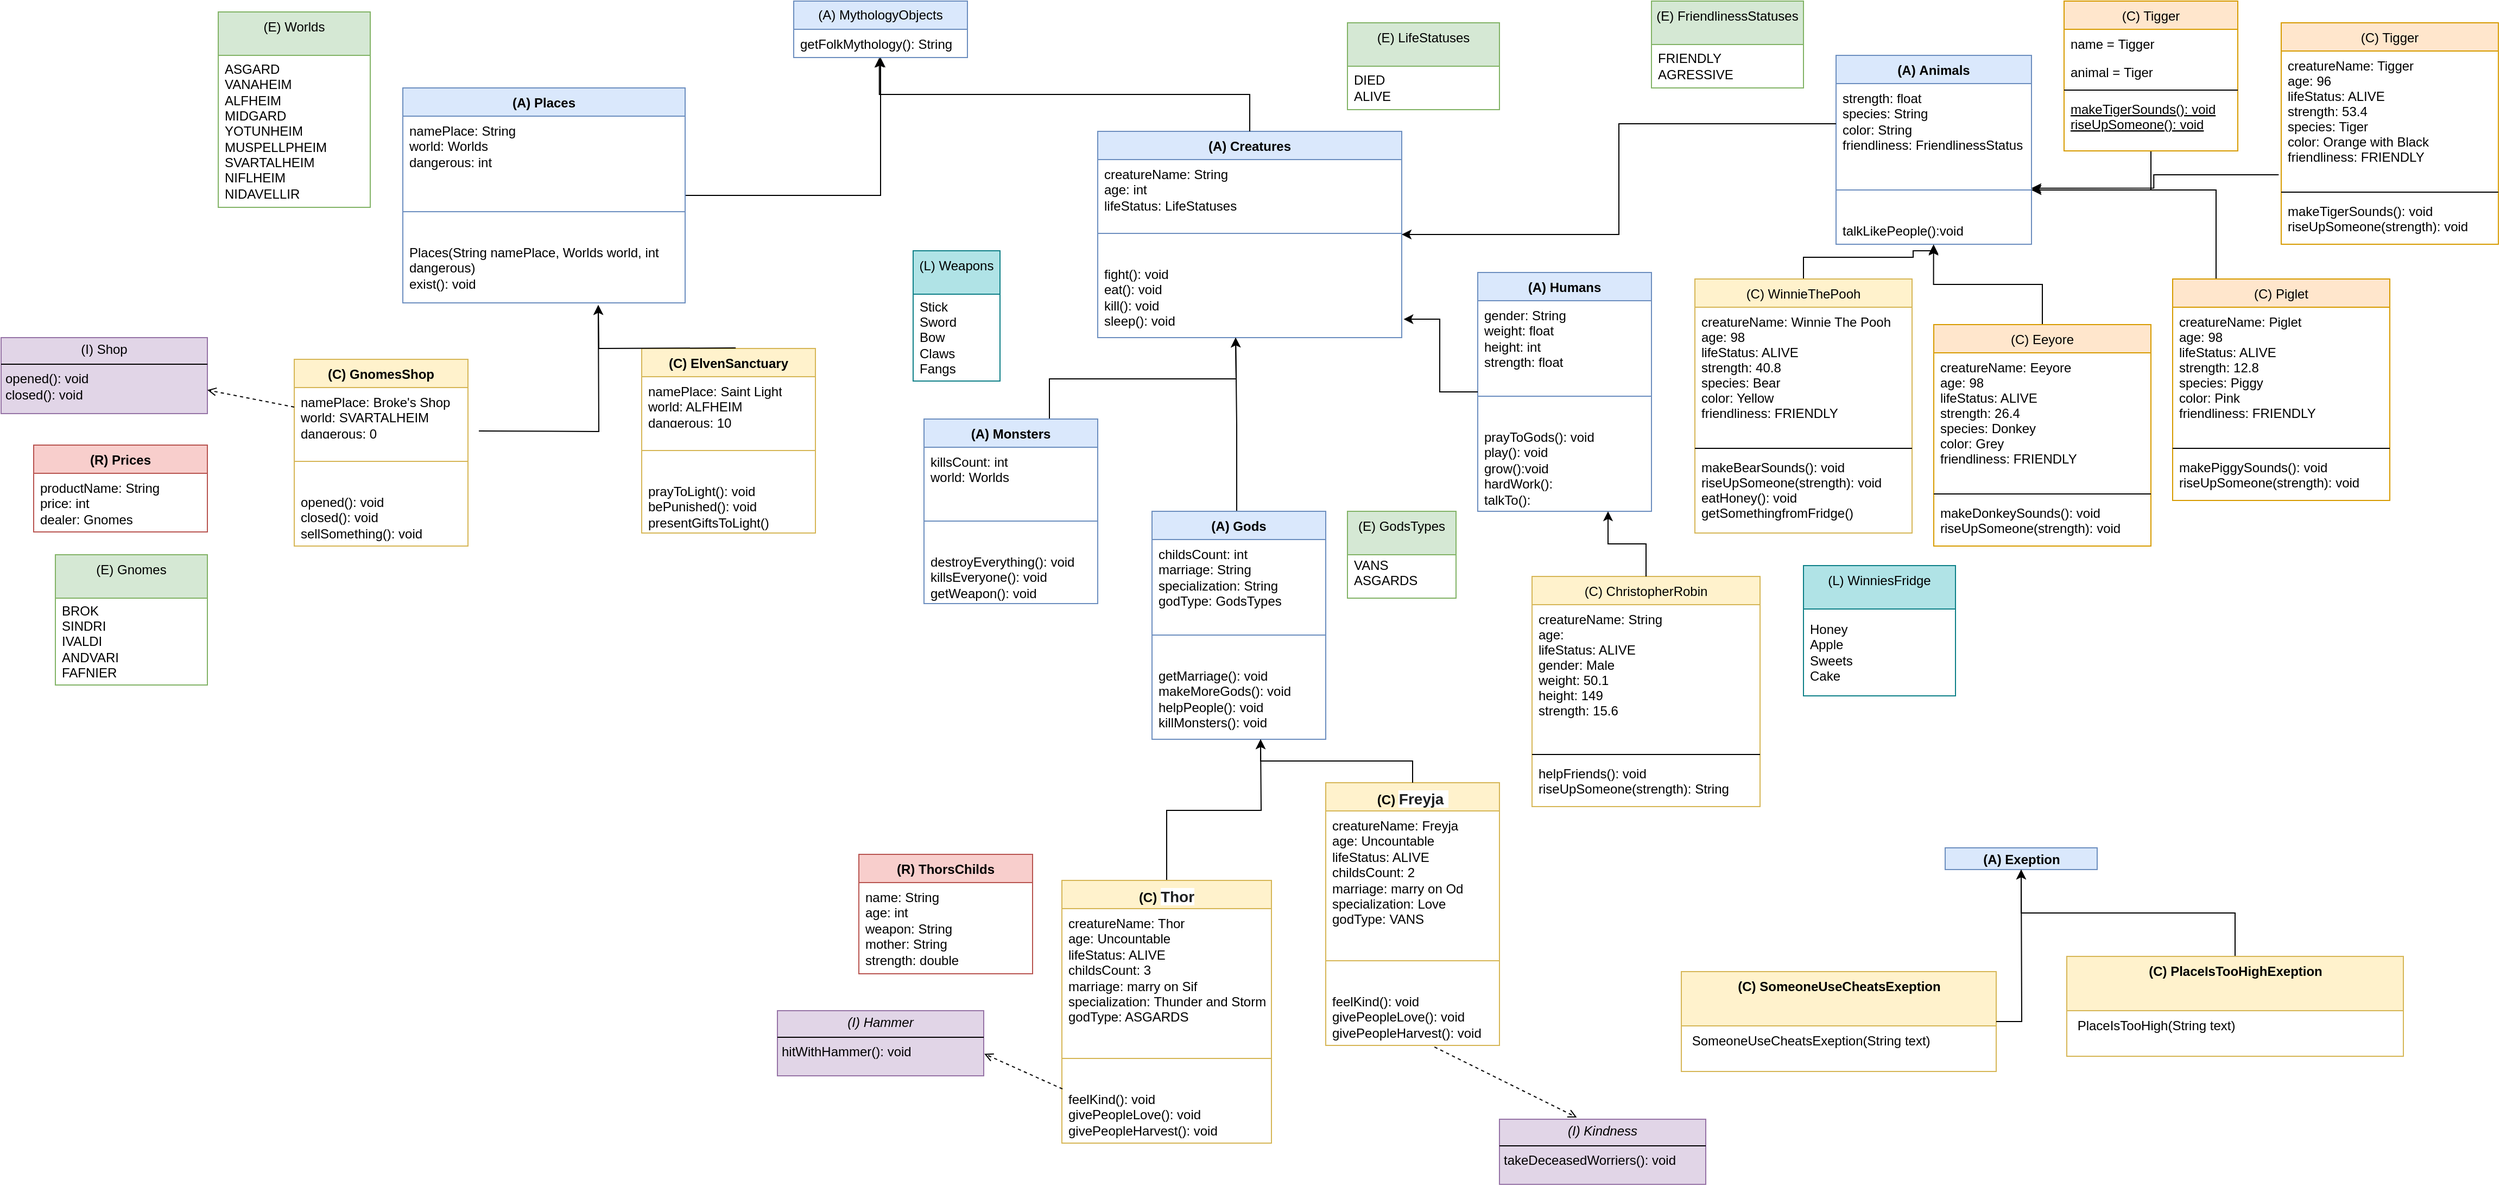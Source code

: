 <mxfile version="24.8.6">
  <diagram id="C5RBs43oDa-KdzZeNtuy" name="Page-1">
    <mxGraphModel dx="2144" dy="1066" grid="0" gridSize="10" guides="1" tooltips="1" connect="1" arrows="1" fold="1" page="0" pageScale="1" pageWidth="827" pageHeight="1169" background="#ffffff" math="0" shadow="0">
      <root>
        <mxCell id="WIyWlLk6GJQsqaUBKTNV-0" />
        <mxCell id="WIyWlLk6GJQsqaUBKTNV-1" parent="WIyWlLk6GJQsqaUBKTNV-0" />
        <mxCell id="PxisYRnI5uWTKZ2TiYRw-9" value="(А) MythologyObjects" style="swimlane;fontStyle=0;childLayout=stackLayout;horizontal=1;startSize=26;fillColor=#dae8fc;horizontalStack=0;resizeParent=1;resizeParentMax=0;resizeLast=0;collapsible=1;marginBottom=0;whiteSpace=wrap;html=1;strokeColor=#6c8ebf;" parent="WIyWlLk6GJQsqaUBKTNV-1" vertex="1">
          <mxGeometry x="420" y="30" width="160" height="52" as="geometry" />
        </mxCell>
        <mxCell id="PxisYRnI5uWTKZ2TiYRw-10" value="getFolkMythology(): String" style="text;strokeColor=none;fillColor=none;align=left;verticalAlign=top;spacingLeft=4;spacingRight=4;overflow=hidden;rotatable=0;points=[[0,0.5],[1,0.5]];portConstraint=eastwest;whiteSpace=wrap;html=1;" parent="PxisYRnI5uWTKZ2TiYRw-9" vertex="1">
          <mxGeometry y="26" width="160" height="26" as="geometry" />
        </mxCell>
        <mxCell id="-cWVHxlM2KuF4A_uFvp1-67" style="edgeStyle=orthogonalEdgeStyle;rounded=0;orthogonalLoop=1;jettySize=auto;html=1;entryX=0.5;entryY=1;entryDx=0;entryDy=0;" edge="1" parent="WIyWlLk6GJQsqaUBKTNV-1" source="PxisYRnI5uWTKZ2TiYRw-13" target="PxisYRnI5uWTKZ2TiYRw-9">
          <mxGeometry relative="1" as="geometry" />
        </mxCell>
        <mxCell id="PxisYRnI5uWTKZ2TiYRw-13" value="(А) Places" style="swimlane;fontStyle=1;align=center;verticalAlign=top;childLayout=stackLayout;horizontal=1;startSize=26;horizontalStack=0;resizeParent=1;resizeParentMax=0;resizeLast=0;collapsible=1;marginBottom=0;whiteSpace=wrap;html=1;fillColor=#dae8fc;strokeColor=#6c8ebf;" parent="WIyWlLk6GJQsqaUBKTNV-1" vertex="1">
          <mxGeometry x="60" y="110" width="260" height="198" as="geometry" />
        </mxCell>
        <mxCell id="PxisYRnI5uWTKZ2TiYRw-14" value="namePlace: String&lt;div&gt;world: Worlds&lt;/div&gt;&lt;div&gt;dangerous: int&lt;/div&gt;&lt;div&gt;&lt;br&gt;&lt;/div&gt;" style="text;strokeColor=none;fillColor=none;align=left;verticalAlign=top;spacingLeft=4;spacingRight=4;overflow=hidden;rotatable=0;points=[[0,0.5],[1,0.5]];portConstraint=eastwest;whiteSpace=wrap;html=1;" parent="PxisYRnI5uWTKZ2TiYRw-13" vertex="1">
          <mxGeometry y="26" width="260" height="64" as="geometry" />
        </mxCell>
        <mxCell id="PxisYRnI5uWTKZ2TiYRw-15" value="" style="line;strokeWidth=1;fillColor=none;align=left;verticalAlign=middle;spacingTop=-1;spacingLeft=3;spacingRight=3;rotatable=0;labelPosition=right;points=[];portConstraint=eastwest;strokeColor=inherit;" parent="PxisYRnI5uWTKZ2TiYRw-13" vertex="1">
          <mxGeometry y="90" width="260" height="48" as="geometry" />
        </mxCell>
        <mxCell id="PxisYRnI5uWTKZ2TiYRw-16" value="&lt;div&gt;Places(String namePlace, Worlds world, int dangerous)&lt;/div&gt;exist(): void" style="text;strokeColor=none;fillColor=none;align=left;verticalAlign=top;spacingLeft=4;spacingRight=4;overflow=hidden;rotatable=0;points=[[0,0.5],[1,0.5]];portConstraint=eastwest;whiteSpace=wrap;html=1;" parent="PxisYRnI5uWTKZ2TiYRw-13" vertex="1">
          <mxGeometry y="138" width="260" height="60" as="geometry" />
        </mxCell>
        <mxCell id="PxisYRnI5uWTKZ2TiYRw-17" value="(А) Creatures" style="swimlane;fontStyle=1;align=center;verticalAlign=top;childLayout=stackLayout;horizontal=1;startSize=26;horizontalStack=0;resizeParent=1;resizeParentMax=0;resizeLast=0;collapsible=1;marginBottom=0;whiteSpace=wrap;html=1;fillColor=#dae8fc;strokeColor=#6c8ebf;" parent="WIyWlLk6GJQsqaUBKTNV-1" vertex="1">
          <mxGeometry x="700" y="150" width="280" height="190" as="geometry" />
        </mxCell>
        <mxCell id="PxisYRnI5uWTKZ2TiYRw-18" value="creatureName: String&lt;div&gt;age: int&lt;/div&gt;&lt;div&gt;lifeStatus: LifeStatuses&lt;br&gt;&lt;div&gt;&lt;br&gt;&lt;/div&gt;&lt;/div&gt;" style="text;strokeColor=none;fillColor=none;align=left;verticalAlign=top;spacingLeft=4;spacingRight=4;overflow=hidden;rotatable=0;points=[[0,0.5],[1,0.5]];portConstraint=eastwest;whiteSpace=wrap;html=1;" parent="PxisYRnI5uWTKZ2TiYRw-17" vertex="1">
          <mxGeometry y="26" width="280" height="44" as="geometry" />
        </mxCell>
        <mxCell id="PxisYRnI5uWTKZ2TiYRw-19" value="" style="line;strokeWidth=1;fillColor=none;align=left;verticalAlign=middle;spacingTop=-1;spacingLeft=3;spacingRight=3;rotatable=0;labelPosition=right;points=[];portConstraint=eastwest;strokeColor=inherit;" parent="PxisYRnI5uWTKZ2TiYRw-17" vertex="1">
          <mxGeometry y="70" width="280" height="48" as="geometry" />
        </mxCell>
        <mxCell id="PxisYRnI5uWTKZ2TiYRw-20" value="&lt;div&gt;&lt;span style=&quot;background-color: initial;&quot;&gt;fight(): void&lt;/span&gt;&lt;br&gt;&lt;/div&gt;eat(): void&lt;div&gt;kill(): void&lt;/div&gt;&lt;div&gt;sleep(): void&lt;/div&gt;" style="text;strokeColor=none;fillColor=none;align=left;verticalAlign=top;spacingLeft=4;spacingRight=4;overflow=hidden;rotatable=0;points=[[0,0.5],[1,0.5]];portConstraint=eastwest;whiteSpace=wrap;html=1;" parent="PxisYRnI5uWTKZ2TiYRw-17" vertex="1">
          <mxGeometry y="118" width="280" height="72" as="geometry" />
        </mxCell>
        <mxCell id="PxisYRnI5uWTKZ2TiYRw-21" value="(А) Humans" style="swimlane;fontStyle=1;align=center;verticalAlign=top;childLayout=stackLayout;horizontal=1;startSize=26;horizontalStack=0;resizeParent=1;resizeParentMax=0;resizeLast=0;collapsible=1;marginBottom=0;whiteSpace=wrap;html=1;fillColor=#dae8fc;strokeColor=#6c8ebf;" parent="WIyWlLk6GJQsqaUBKTNV-1" vertex="1">
          <mxGeometry x="1050" y="280" width="160" height="220" as="geometry" />
        </mxCell>
        <mxCell id="PxisYRnI5uWTKZ2TiYRw-22" value="gender: String&lt;div&gt;weight: float&lt;/div&gt;&lt;div&gt;height: int&lt;/div&gt;&lt;div&gt;strength: float&lt;/div&gt;" style="text;strokeColor=none;fillColor=none;align=left;verticalAlign=top;spacingLeft=4;spacingRight=4;overflow=hidden;rotatable=0;points=[[0,0.5],[1,0.5]];portConstraint=eastwest;whiteSpace=wrap;html=1;" parent="PxisYRnI5uWTKZ2TiYRw-21" vertex="1">
          <mxGeometry y="26" width="160" height="64" as="geometry" />
        </mxCell>
        <mxCell id="PxisYRnI5uWTKZ2TiYRw-23" value="" style="line;strokeWidth=1;fillColor=none;align=left;verticalAlign=middle;spacingTop=-1;spacingLeft=3;spacingRight=3;rotatable=0;labelPosition=right;points=[];portConstraint=eastwest;strokeColor=inherit;" parent="PxisYRnI5uWTKZ2TiYRw-21" vertex="1">
          <mxGeometry y="90" width="160" height="48" as="geometry" />
        </mxCell>
        <mxCell id="PxisYRnI5uWTKZ2TiYRw-24" value="prayToGods(): void&lt;div&gt;play(): void&lt;/div&gt;&lt;div&gt;grow():void&lt;/div&gt;&lt;div&gt;hardWork():&lt;/div&gt;&lt;div&gt;talkTo():&lt;/div&gt;&lt;div&gt;&lt;br&gt;&lt;/div&gt;" style="text;strokeColor=none;fillColor=none;align=left;verticalAlign=top;spacingLeft=4;spacingRight=4;overflow=hidden;rotatable=0;points=[[0,0.5],[1,0.5]];portConstraint=eastwest;whiteSpace=wrap;html=1;" parent="PxisYRnI5uWTKZ2TiYRw-21" vertex="1">
          <mxGeometry y="138" width="160" height="82" as="geometry" />
        </mxCell>
        <mxCell id="-cWVHxlM2KuF4A_uFvp1-79" style="edgeStyle=orthogonalEdgeStyle;rounded=0;orthogonalLoop=1;jettySize=auto;html=1;entryX=0.536;entryY=1;entryDx=0;entryDy=0;entryPerimeter=0;" edge="1" parent="WIyWlLk6GJQsqaUBKTNV-1">
          <mxGeometry relative="1" as="geometry">
            <mxPoint x="827.08" y="340" as="targetPoint" />
            <mxPoint x="807.0" y="500" as="sourcePoint" />
          </mxGeometry>
        </mxCell>
        <mxCell id="PxisYRnI5uWTKZ2TiYRw-25" value="(А) Gods" style="swimlane;fontStyle=1;align=center;verticalAlign=top;childLayout=stackLayout;horizontal=1;startSize=26;horizontalStack=0;resizeParent=1;resizeParentMax=0;resizeLast=0;collapsible=1;marginBottom=0;whiteSpace=wrap;html=1;fillColor=#dae8fc;strokeColor=#6c8ebf;" parent="WIyWlLk6GJQsqaUBKTNV-1" vertex="1">
          <mxGeometry x="750" y="500" width="160" height="210" as="geometry" />
        </mxCell>
        <mxCell id="PxisYRnI5uWTKZ2TiYRw-26" value="&lt;div&gt;childsCount: int&lt;/div&gt;&lt;div&gt;marriage: String&lt;/div&gt;&lt;div&gt;specialization: String&lt;br&gt;&lt;/div&gt;&lt;div&gt;godType: GodsTypes&lt;/div&gt;" style="text;strokeColor=none;fillColor=none;align=left;verticalAlign=top;spacingLeft=4;spacingRight=4;overflow=hidden;rotatable=0;points=[[0,0.5],[1,0.5]];portConstraint=eastwest;whiteSpace=wrap;html=1;" parent="PxisYRnI5uWTKZ2TiYRw-25" vertex="1">
          <mxGeometry y="26" width="160" height="64" as="geometry" />
        </mxCell>
        <mxCell id="PxisYRnI5uWTKZ2TiYRw-27" value="" style="line;strokeWidth=1;fillColor=none;align=left;verticalAlign=middle;spacingTop=-1;spacingLeft=3;spacingRight=3;rotatable=0;labelPosition=right;points=[];portConstraint=eastwest;strokeColor=inherit;" parent="PxisYRnI5uWTKZ2TiYRw-25" vertex="1">
          <mxGeometry y="90" width="160" height="48" as="geometry" />
        </mxCell>
        <mxCell id="PxisYRnI5uWTKZ2TiYRw-28" value="getMarriage(): void&lt;div&gt;makeMoreGods(): void&lt;/div&gt;&lt;div&gt;helpPeople(): void&lt;/div&gt;&lt;div&gt;killMonsters(): void&lt;/div&gt;" style="text;strokeColor=none;fillColor=none;align=left;verticalAlign=top;spacingLeft=4;spacingRight=4;overflow=hidden;rotatable=0;points=[[0,0.5],[1,0.5]];portConstraint=eastwest;whiteSpace=wrap;html=1;" parent="PxisYRnI5uWTKZ2TiYRw-25" vertex="1">
          <mxGeometry y="138" width="160" height="72" as="geometry" />
        </mxCell>
        <mxCell id="PxisYRnI5uWTKZ2TiYRw-29" value="(А) Monsters" style="swimlane;fontStyle=1;align=center;verticalAlign=top;childLayout=stackLayout;horizontal=1;startSize=26;horizontalStack=0;resizeParent=1;resizeParentMax=0;resizeLast=0;collapsible=1;marginBottom=0;whiteSpace=wrap;html=1;fillColor=#dae8fc;strokeColor=#6c8ebf;" parent="WIyWlLk6GJQsqaUBKTNV-1" vertex="1">
          <mxGeometry x="540" y="415" width="160" height="170" as="geometry" />
        </mxCell>
        <mxCell id="PxisYRnI5uWTKZ2TiYRw-30" value="&lt;div&gt;killsCount: int&lt;/div&gt;&lt;div&gt;world: Worlds&lt;/div&gt;" style="text;strokeColor=none;fillColor=none;align=left;verticalAlign=top;spacingLeft=4;spacingRight=4;overflow=hidden;rotatable=0;points=[[0,0.5],[1,0.5]];portConstraint=eastwest;whiteSpace=wrap;html=1;" parent="PxisYRnI5uWTKZ2TiYRw-29" vertex="1">
          <mxGeometry y="26" width="160" height="44" as="geometry" />
        </mxCell>
        <mxCell id="PxisYRnI5uWTKZ2TiYRw-31" value="" style="line;strokeWidth=1;fillColor=none;align=left;verticalAlign=middle;spacingTop=-1;spacingLeft=3;spacingRight=3;rotatable=0;labelPosition=right;points=[];portConstraint=eastwest;strokeColor=inherit;" parent="PxisYRnI5uWTKZ2TiYRw-29" vertex="1">
          <mxGeometry y="70" width="160" height="48" as="geometry" />
        </mxCell>
        <mxCell id="PxisYRnI5uWTKZ2TiYRw-32" value="destroyEverything(): void&lt;div&gt;killsEveryone(): void&lt;/div&gt;&lt;div&gt;getWeapon(): void&lt;/div&gt;" style="text;strokeColor=none;fillColor=none;align=left;verticalAlign=top;spacingLeft=4;spacingRight=4;overflow=hidden;rotatable=0;points=[[0,0.5],[1,0.5]];portConstraint=eastwest;whiteSpace=wrap;html=1;" parent="PxisYRnI5uWTKZ2TiYRw-29" vertex="1">
          <mxGeometry y="118" width="160" height="52" as="geometry" />
        </mxCell>
        <mxCell id="-cWVHxlM2KuF4A_uFvp1-124" style="edgeStyle=orthogonalEdgeStyle;rounded=0;orthogonalLoop=1;jettySize=auto;html=1;entryX=0.499;entryY=1.05;entryDx=0;entryDy=0;entryPerimeter=0;" edge="1" parent="WIyWlLk6GJQsqaUBKTNV-1" source="PxisYRnI5uWTKZ2TiYRw-45" target="-cWVHxlM2KuF4A_uFvp1-31">
          <mxGeometry relative="1" as="geometry">
            <mxPoint x="1450" y="260" as="targetPoint" />
            <Array as="points">
              <mxPoint x="1350" y="266" />
              <mxPoint x="1451" y="266" />
              <mxPoint x="1451" y="260" />
              <mxPoint x="1470" y="260" />
            </Array>
          </mxGeometry>
        </mxCell>
        <mxCell id="PxisYRnI5uWTKZ2TiYRw-45" value="(C) WinnieThePooh" style="swimlane;fontStyle=0;align=center;verticalAlign=top;childLayout=stackLayout;horizontal=1;startSize=26;horizontalStack=0;resizeParent=1;resizeLast=0;collapsible=1;marginBottom=0;rounded=0;shadow=0;strokeWidth=1;fillColor=#fff2cc;strokeColor=#d6b656;" parent="WIyWlLk6GJQsqaUBKTNV-1" vertex="1">
          <mxGeometry x="1250" y="286" width="200" height="234" as="geometry">
            <mxRectangle x="130" y="380" width="160" height="26" as="alternateBounds" />
          </mxGeometry>
        </mxCell>
        <mxCell id="PxisYRnI5uWTKZ2TiYRw-46" value="creatureName: Winnie The Pooh&#xa;age: 98&#xa;lifeStatus: ALIVE&#xa;strength: 40.8&#xa;species: Bear&#xa;color: Yellow&#xa;friendliness: FRIENDLY" style="text;align=left;verticalAlign=top;spacingLeft=4;spacingRight=4;overflow=hidden;rotatable=0;points=[[0,0.5],[1,0.5]];portConstraint=eastwest;" parent="PxisYRnI5uWTKZ2TiYRw-45" vertex="1">
          <mxGeometry y="26" width="200" height="126" as="geometry" />
        </mxCell>
        <mxCell id="PxisYRnI5uWTKZ2TiYRw-48" value="" style="line;html=1;strokeWidth=1;align=left;verticalAlign=middle;spacingTop=-1;spacingLeft=3;spacingRight=3;rotatable=0;labelPosition=right;points=[];portConstraint=eastwest;" parent="PxisYRnI5uWTKZ2TiYRw-45" vertex="1">
          <mxGeometry y="152" width="200" height="8" as="geometry" />
        </mxCell>
        <mxCell id="PxisYRnI5uWTKZ2TiYRw-49" value="makeBearSounds(): void&#xa;riseUpSomeone(strength): void&#xa;eatHoney(): void&#xa;getSomethingfromFridge()" style="text;align=left;verticalAlign=top;spacingLeft=4;spacingRight=4;overflow=hidden;rotatable=0;points=[[0,0.5],[1,0.5]];portConstraint=eastwest;fontStyle=0" parent="PxisYRnI5uWTKZ2TiYRw-45" vertex="1">
          <mxGeometry y="160" width="200" height="74" as="geometry" />
        </mxCell>
        <mxCell id="-cWVHxlM2KuF4A_uFvp1-125" style="edgeStyle=orthogonalEdgeStyle;rounded=0;orthogonalLoop=1;jettySize=auto;html=1;" edge="1" parent="WIyWlLk6GJQsqaUBKTNV-1" source="PxisYRnI5uWTKZ2TiYRw-56" target="-cWVHxlM2KuF4A_uFvp1-30">
          <mxGeometry relative="1" as="geometry" />
        </mxCell>
        <mxCell id="PxisYRnI5uWTKZ2TiYRw-56" value="(C) Tigger" style="swimlane;fontStyle=0;align=center;verticalAlign=top;childLayout=stackLayout;horizontal=1;startSize=26;horizontalStack=0;resizeParent=1;resizeLast=0;collapsible=1;marginBottom=0;rounded=0;shadow=0;strokeWidth=1;fillColor=#ffe6cc;strokeColor=#d79b00;" parent="WIyWlLk6GJQsqaUBKTNV-1" vertex="1">
          <mxGeometry x="1590" y="30" width="160" height="138" as="geometry">
            <mxRectangle x="130" y="380" width="160" height="26" as="alternateBounds" />
          </mxGeometry>
        </mxCell>
        <mxCell id="PxisYRnI5uWTKZ2TiYRw-57" value="name = Tigger" style="text;align=left;verticalAlign=top;spacingLeft=4;spacingRight=4;overflow=hidden;rotatable=0;points=[[0,0.5],[1,0.5]];portConstraint=eastwest;" parent="PxisYRnI5uWTKZ2TiYRw-56" vertex="1">
          <mxGeometry y="26" width="160" height="26" as="geometry" />
        </mxCell>
        <mxCell id="PxisYRnI5uWTKZ2TiYRw-58" value="animal = Tiger" style="text;align=left;verticalAlign=top;spacingLeft=4;spacingRight=4;overflow=hidden;rotatable=0;points=[[0,0.5],[1,0.5]];portConstraint=eastwest;rounded=0;shadow=0;html=0;" parent="PxisYRnI5uWTKZ2TiYRw-56" vertex="1">
          <mxGeometry y="52" width="160" height="26" as="geometry" />
        </mxCell>
        <mxCell id="PxisYRnI5uWTKZ2TiYRw-59" value="" style="line;html=1;strokeWidth=1;align=left;verticalAlign=middle;spacingTop=-1;spacingLeft=3;spacingRight=3;rotatable=0;labelPosition=right;points=[];portConstraint=eastwest;" parent="PxisYRnI5uWTKZ2TiYRw-56" vertex="1">
          <mxGeometry y="78" width="160" height="8" as="geometry" />
        </mxCell>
        <mxCell id="PxisYRnI5uWTKZ2TiYRw-60" value="makeTigerSounds(): void&#xa;riseUpSomeone(): void&#xa;" style="text;align=left;verticalAlign=top;spacingLeft=4;spacingRight=4;overflow=hidden;rotatable=0;points=[[0,0.5],[1,0.5]];portConstraint=eastwest;fontStyle=4" parent="PxisYRnI5uWTKZ2TiYRw-56" vertex="1">
          <mxGeometry y="86" width="160" height="44" as="geometry" />
        </mxCell>
        <mxCell id="PxisYRnI5uWTKZ2TiYRw-70" value="(E) Worlds" style="swimlane;fontStyle=0;align=center;verticalAlign=top;childLayout=stackLayout;horizontal=1;startSize=40;horizontalStack=0;resizeParent=1;resizeParentMax=0;resizeLast=0;collapsible=0;marginBottom=0;html=1;whiteSpace=wrap;fillColor=#d5e8d4;strokeColor=#82b366;" parent="WIyWlLk6GJQsqaUBKTNV-1" vertex="1">
          <mxGeometry x="-110" y="40" width="140" height="180" as="geometry" />
        </mxCell>
        <mxCell id="PxisYRnI5uWTKZ2TiYRw-71" value="ASGARD&lt;div&gt;VANAHEIM&lt;/div&gt;&lt;div&gt;ALFHEIM&lt;/div&gt;&lt;div&gt;MIDGARD&lt;/div&gt;&lt;div&gt;YOTUNHEIM&lt;/div&gt;&lt;div&gt;MUSPELLPHEIM&lt;/div&gt;&lt;div&gt;SVARTALHEIM&lt;/div&gt;&lt;div&gt;NIFLHEIM&lt;/div&gt;&lt;div&gt;NIDAVELLIR&lt;/div&gt;" style="text;html=1;strokeColor=none;fillColor=none;align=left;verticalAlign=middle;spacingLeft=4;spacingRight=4;overflow=hidden;rotatable=0;points=[[0,0.5],[1,0.5]];portConstraint=eastwest;whiteSpace=wrap;" parent="PxisYRnI5uWTKZ2TiYRw-70" vertex="1">
          <mxGeometry y="40" width="140" height="140" as="geometry" />
        </mxCell>
        <mxCell id="-cWVHxlM2KuF4A_uFvp1-71" style="edgeStyle=orthogonalEdgeStyle;rounded=0;orthogonalLoop=1;jettySize=auto;html=1;" edge="1" parent="WIyWlLk6GJQsqaUBKTNV-1">
          <mxGeometry relative="1" as="geometry">
            <mxPoint x="240" y="310" as="targetPoint" />
            <mxPoint x="130" y="426" as="sourcePoint" />
          </mxGeometry>
        </mxCell>
        <mxCell id="-cWVHxlM2KuF4A_uFvp1-0" value="(С) GnomesShop" style="swimlane;fontStyle=1;align=center;verticalAlign=top;childLayout=stackLayout;horizontal=1;startSize=26;horizontalStack=0;resizeParent=1;resizeParentMax=0;resizeLast=0;collapsible=1;marginBottom=0;whiteSpace=wrap;html=1;fillColor=#fff2cc;strokeColor=#d6b656;" vertex="1" parent="WIyWlLk6GJQsqaUBKTNV-1">
          <mxGeometry x="-40" y="360" width="160" height="172" as="geometry" />
        </mxCell>
        <mxCell id="-cWVHxlM2KuF4A_uFvp1-1" value="namePlace: Broke&#39;s Shop&lt;div&gt;world: SVARTALHEIM&lt;/div&gt;&lt;div&gt;dangerous: 0&lt;/div&gt;" style="text;strokeColor=none;fillColor=none;align=left;verticalAlign=top;spacingLeft=4;spacingRight=4;overflow=hidden;rotatable=0;points=[[0,0.5],[1,0.5]];portConstraint=eastwest;whiteSpace=wrap;html=1;" vertex="1" parent="-cWVHxlM2KuF4A_uFvp1-0">
          <mxGeometry y="26" width="160" height="44" as="geometry" />
        </mxCell>
        <mxCell id="-cWVHxlM2KuF4A_uFvp1-2" value="" style="line;strokeWidth=1;fillColor=none;align=left;verticalAlign=middle;spacingTop=-1;spacingLeft=3;spacingRight=3;rotatable=0;labelPosition=right;points=[];portConstraint=eastwest;strokeColor=inherit;" vertex="1" parent="-cWVHxlM2KuF4A_uFvp1-0">
          <mxGeometry y="70" width="160" height="48" as="geometry" />
        </mxCell>
        <mxCell id="-cWVHxlM2KuF4A_uFvp1-3" value="opened(): void&lt;div&gt;closed(): void&lt;/div&gt;&lt;div&gt;sellSomething(): void&lt;/div&gt;" style="text;strokeColor=none;fillColor=none;align=left;verticalAlign=top;spacingLeft=4;spacingRight=4;overflow=hidden;rotatable=0;points=[[0,0.5],[1,0.5]];portConstraint=eastwest;whiteSpace=wrap;html=1;" vertex="1" parent="-cWVHxlM2KuF4A_uFvp1-0">
          <mxGeometry y="118" width="160" height="54" as="geometry" />
        </mxCell>
        <mxCell id="-cWVHxlM2KuF4A_uFvp1-4" value="(С) ElvenSanctuary" style="swimlane;fontStyle=1;align=center;verticalAlign=top;childLayout=stackLayout;horizontal=1;startSize=26;horizontalStack=0;resizeParent=1;resizeParentMax=0;resizeLast=0;collapsible=1;marginBottom=0;whiteSpace=wrap;html=1;fillColor=#fff2cc;strokeColor=#d6b656;" vertex="1" parent="WIyWlLk6GJQsqaUBKTNV-1">
          <mxGeometry x="280" y="350" width="160" height="170" as="geometry" />
        </mxCell>
        <mxCell id="-cWVHxlM2KuF4A_uFvp1-5" value="namePlace: Saint Light&lt;div&gt;world: ALFHEIM&amp;nbsp;&lt;/div&gt;&lt;div&gt;dangerous: 10&lt;/div&gt;" style="text;strokeColor=none;fillColor=none;align=left;verticalAlign=top;spacingLeft=4;spacingRight=4;overflow=hidden;rotatable=0;points=[[0,0.5],[1,0.5]];portConstraint=eastwest;whiteSpace=wrap;html=1;" vertex="1" parent="-cWVHxlM2KuF4A_uFvp1-4">
          <mxGeometry y="26" width="160" height="44" as="geometry" />
        </mxCell>
        <mxCell id="-cWVHxlM2KuF4A_uFvp1-6" value="" style="line;strokeWidth=1;fillColor=none;align=left;verticalAlign=middle;spacingTop=-1;spacingLeft=3;spacingRight=3;rotatable=0;labelPosition=right;points=[];portConstraint=eastwest;strokeColor=inherit;" vertex="1" parent="-cWVHxlM2KuF4A_uFvp1-4">
          <mxGeometry y="70" width="160" height="48" as="geometry" />
        </mxCell>
        <mxCell id="-cWVHxlM2KuF4A_uFvp1-7" value="prayToLight(): void&lt;div&gt;bePunished(): void&lt;/div&gt;&lt;div&gt;presentGiftsToLight()&lt;/div&gt;" style="text;strokeColor=none;fillColor=none;align=left;verticalAlign=top;spacingLeft=4;spacingRight=4;overflow=hidden;rotatable=0;points=[[0,0.5],[1,0.5]];portConstraint=eastwest;whiteSpace=wrap;html=1;" vertex="1" parent="-cWVHxlM2KuF4A_uFvp1-4">
          <mxGeometry y="118" width="160" height="52" as="geometry" />
        </mxCell>
        <mxCell id="-cWVHxlM2KuF4A_uFvp1-12" value="(C)&amp;nbsp;&lt;span style=&quot;color: rgb(32, 33, 34); font-family: sans-serif; font-size: 14px; text-align: start; background-color: rgb(255, 255, 255);&quot; lang=&quot;non&quot;&gt;Freyja&lt;/span&gt;&lt;span style=&quot;color: rgb(32, 33, 34); font-family: sans-serif; font-size: 14px; text-align: start; background-color: rgb(255, 255, 255);&quot;&gt;&amp;nbsp;&lt;/span&gt;" style="swimlane;fontStyle=1;align=center;verticalAlign=top;childLayout=stackLayout;horizontal=1;startSize=26;horizontalStack=0;resizeParent=1;resizeParentMax=0;resizeLast=0;collapsible=1;marginBottom=0;whiteSpace=wrap;html=1;fillColor=#fff2cc;strokeColor=#d6b656;" vertex="1" parent="WIyWlLk6GJQsqaUBKTNV-1">
          <mxGeometry x="910" y="750" width="160" height="242" as="geometry" />
        </mxCell>
        <mxCell id="-cWVHxlM2KuF4A_uFvp1-13" value="&lt;div&gt;creatureName: Freyja&lt;div&gt;age: Uncountable&lt;/div&gt;&lt;div&gt;lifeStatus: ALIVE&lt;br&gt;&lt;div&gt;&lt;div&gt;childsCount: 2&lt;/div&gt;&lt;div&gt;marriage: marry on Od&lt;/div&gt;&lt;div&gt;specialization: Love&lt;br&gt;&lt;/div&gt;&lt;div&gt;godType: VANS&lt;/div&gt;&lt;/div&gt;&lt;/div&gt;&lt;/div&gt;" style="text;strokeColor=none;fillColor=none;align=left;verticalAlign=top;spacingLeft=4;spacingRight=4;overflow=hidden;rotatable=0;points=[[0,0.5],[1,0.5]];portConstraint=eastwest;whiteSpace=wrap;html=1;" vertex="1" parent="-cWVHxlM2KuF4A_uFvp1-12">
          <mxGeometry y="26" width="160" height="114" as="geometry" />
        </mxCell>
        <mxCell id="-cWVHxlM2KuF4A_uFvp1-14" value="" style="line;strokeWidth=1;fillColor=none;align=left;verticalAlign=middle;spacingTop=-1;spacingLeft=3;spacingRight=3;rotatable=0;labelPosition=right;points=[];portConstraint=eastwest;strokeColor=inherit;" vertex="1" parent="-cWVHxlM2KuF4A_uFvp1-12">
          <mxGeometry y="140" width="160" height="48" as="geometry" />
        </mxCell>
        <mxCell id="-cWVHxlM2KuF4A_uFvp1-15" value="feelKind(): void&lt;div&gt;givePeopleLove(): void&lt;/div&gt;&lt;div&gt;givePeopleHarvest(): void&lt;/div&gt;" style="text;strokeColor=none;fillColor=none;align=left;verticalAlign=top;spacingLeft=4;spacingRight=4;overflow=hidden;rotatable=0;points=[[0,0.5],[1,0.5]];portConstraint=eastwest;whiteSpace=wrap;html=1;" vertex="1" parent="-cWVHxlM2KuF4A_uFvp1-12">
          <mxGeometry y="188" width="160" height="54" as="geometry" />
        </mxCell>
        <mxCell id="-cWVHxlM2KuF4A_uFvp1-17" value="&lt;p style=&quot;margin:0px;margin-top:4px;text-align:center;&quot;&gt;&lt;i&gt;(I) Kindness&lt;/i&gt;&lt;/p&gt;&lt;hr size=&quot;1&quot; style=&quot;border-style:solid;&quot;&gt;&lt;p style=&quot;margin:0px;margin-left:4px;&quot;&gt;&lt;/p&gt;&lt;p style=&quot;margin:0px;margin-left:4px;&quot;&gt;takeDeceasedWorriers(): void&lt;/p&gt;&lt;p style=&quot;margin:0px;margin-left:4px;&quot;&gt;&lt;br&gt;&lt;/p&gt;" style="verticalAlign=top;align=left;overflow=fill;html=1;whiteSpace=wrap;fillColor=#e1d5e7;strokeColor=#9673a6;" vertex="1" parent="WIyWlLk6GJQsqaUBKTNV-1">
          <mxGeometry x="1070" y="1060" width="190" height="60" as="geometry" />
        </mxCell>
        <mxCell id="-cWVHxlM2KuF4A_uFvp1-18" value="&lt;p style=&quot;margin:0px;margin-top:4px;text-align:center;&quot;&gt;(I) Shop&lt;/p&gt;&lt;hr size=&quot;1&quot; style=&quot;border-style:solid;&quot;&gt;&lt;p style=&quot;margin:0px;margin-left:4px;&quot;&gt;&lt;/p&gt;&lt;p style=&quot;margin:0px;margin-left:4px;&quot;&gt;opened(): void&lt;/p&gt;&lt;p style=&quot;margin:0px;margin-left:4px;&quot;&gt;closed(): void&lt;/p&gt;" style="verticalAlign=top;align=left;overflow=fill;html=1;whiteSpace=wrap;fillColor=#e1d5e7;strokeColor=#9673a6;" vertex="1" parent="WIyWlLk6GJQsqaUBKTNV-1">
          <mxGeometry x="-310" y="340" width="190" height="70" as="geometry" />
        </mxCell>
        <mxCell id="-cWVHxlM2KuF4A_uFvp1-28" value="(А) Animals" style="swimlane;fontStyle=1;align=center;verticalAlign=top;childLayout=stackLayout;horizontal=1;startSize=26;horizontalStack=0;resizeParent=1;resizeParentMax=0;resizeLast=0;collapsible=1;marginBottom=0;whiteSpace=wrap;html=1;fillColor=#dae8fc;strokeColor=#6c8ebf;" vertex="1" parent="WIyWlLk6GJQsqaUBKTNV-1">
          <mxGeometry x="1380" y="80" width="180" height="174" as="geometry" />
        </mxCell>
        <mxCell id="-cWVHxlM2KuF4A_uFvp1-29" value="&lt;div&gt;strength: float&lt;/div&gt;&lt;div&gt;species: String&lt;br&gt;&lt;/div&gt;&lt;div&gt;color: String&lt;/div&gt;&lt;div&gt;friendliness:&lt;span style=&quot;text-align: center; background-color: initial;&quot;&gt;&amp;nbsp;FriendlinessStatus&lt;/span&gt;&lt;/div&gt;" style="text;strokeColor=none;fillColor=none;align=left;verticalAlign=top;spacingLeft=4;spacingRight=4;overflow=hidden;rotatable=0;points=[[0,0.5],[1,0.5]];portConstraint=eastwest;whiteSpace=wrap;html=1;" vertex="1" parent="-cWVHxlM2KuF4A_uFvp1-28">
          <mxGeometry y="26" width="180" height="74" as="geometry" />
        </mxCell>
        <mxCell id="-cWVHxlM2KuF4A_uFvp1-30" value="" style="line;strokeWidth=1;fillColor=none;align=left;verticalAlign=middle;spacingTop=-1;spacingLeft=3;spacingRight=3;rotatable=0;labelPosition=right;points=[];portConstraint=eastwest;strokeColor=inherit;" vertex="1" parent="-cWVHxlM2KuF4A_uFvp1-28">
          <mxGeometry y="100" width="180" height="48" as="geometry" />
        </mxCell>
        <mxCell id="-cWVHxlM2KuF4A_uFvp1-31" value="&lt;div&gt;talkLikePeople():void&lt;/div&gt;&lt;div&gt;&lt;br&gt;&lt;/div&gt;" style="text;strokeColor=none;fillColor=none;align=left;verticalAlign=top;spacingLeft=4;spacingRight=4;overflow=hidden;rotatable=0;points=[[0,0.5],[1,0.5]];portConstraint=eastwest;whiteSpace=wrap;html=1;" vertex="1" parent="-cWVHxlM2KuF4A_uFvp1-28">
          <mxGeometry y="148" width="180" height="26" as="geometry" />
        </mxCell>
        <mxCell id="-cWVHxlM2KuF4A_uFvp1-36" value="(E) GodsTypes" style="swimlane;fontStyle=0;align=center;verticalAlign=top;childLayout=stackLayout;horizontal=1;startSize=40;horizontalStack=0;resizeParent=1;resizeParentMax=0;resizeLast=0;collapsible=0;marginBottom=0;html=1;whiteSpace=wrap;fillColor=#d5e8d4;strokeColor=#82b366;" vertex="1" parent="WIyWlLk6GJQsqaUBKTNV-1">
          <mxGeometry x="930" y="500" width="100" height="80" as="geometry" />
        </mxCell>
        <mxCell id="-cWVHxlM2KuF4A_uFvp1-37" value="VANS&lt;div&gt;ASGARDS&lt;/div&gt;&lt;div&gt;&lt;br&gt;&lt;/div&gt;" style="text;html=1;strokeColor=none;fillColor=none;align=left;verticalAlign=middle;spacingLeft=4;spacingRight=4;overflow=hidden;rotatable=0;points=[[0,0.5],[1,0.5]];portConstraint=eastwest;whiteSpace=wrap;" vertex="1" parent="-cWVHxlM2KuF4A_uFvp1-36">
          <mxGeometry y="40" width="100" height="40" as="geometry" />
        </mxCell>
        <mxCell id="-cWVHxlM2KuF4A_uFvp1-42" value="&lt;p style=&quot;margin:0px;margin-top:4px;text-align:center;&quot;&gt;&lt;b&gt;(A) Exeption&lt;/b&gt;&lt;/p&gt;" style="verticalAlign=top;align=left;overflow=fill;html=1;whiteSpace=wrap;fillColor=#dae8fc;strokeColor=#6c8ebf;" vertex="1" parent="WIyWlLk6GJQsqaUBKTNV-1">
          <mxGeometry x="1480.5" y="810" width="140" height="20" as="geometry" />
        </mxCell>
        <mxCell id="-cWVHxlM2KuF4A_uFvp1-43" value="(C) SomeoneUseCheatsExeption" style="swimlane;fontStyle=1;align=center;verticalAlign=top;childLayout=stackLayout;horizontal=1;startSize=50;horizontalStack=0;resizeParent=1;resizeParentMax=0;resizeLast=0;collapsible=1;marginBottom=0;whiteSpace=wrap;html=1;fillColor=#fff2cc;strokeColor=#d6b656;" vertex="1" parent="WIyWlLk6GJQsqaUBKTNV-1">
          <mxGeometry x="1237.5" y="924" width="290" height="92" as="geometry" />
        </mxCell>
        <mxCell id="-cWVHxlM2KuF4A_uFvp1-46" value="&lt;span style=&quot;text-align: center;&quot;&gt;&amp;nbsp;SomeoneUseCheatsExeption(String text)&lt;/span&gt;" style="text;strokeColor=none;fillColor=none;align=left;verticalAlign=top;spacingLeft=4;spacingRight=4;overflow=hidden;rotatable=0;points=[[0,0.5],[1,0.5]];portConstraint=eastwest;whiteSpace=wrap;html=1;" vertex="1" parent="-cWVHxlM2KuF4A_uFvp1-43">
          <mxGeometry y="50" width="290" height="42" as="geometry" />
        </mxCell>
        <mxCell id="-cWVHxlM2KuF4A_uFvp1-103" style="edgeStyle=orthogonalEdgeStyle;rounded=0;orthogonalLoop=1;jettySize=auto;html=1;entryX=0.5;entryY=1;entryDx=0;entryDy=0;" edge="1" parent="WIyWlLk6GJQsqaUBKTNV-1" source="-cWVHxlM2KuF4A_uFvp1-48" target="-cWVHxlM2KuF4A_uFvp1-42">
          <mxGeometry relative="1" as="geometry" />
        </mxCell>
        <mxCell id="-cWVHxlM2KuF4A_uFvp1-48" value="(C) PlaceIsTooHighExeption" style="swimlane;fontStyle=1;align=center;verticalAlign=top;childLayout=stackLayout;horizontal=1;startSize=50;horizontalStack=0;resizeParent=1;resizeParentMax=0;resizeLast=0;collapsible=1;marginBottom=0;whiteSpace=wrap;html=1;fillColor=#fff2cc;strokeColor=#d6b656;" vertex="1" parent="WIyWlLk6GJQsqaUBKTNV-1">
          <mxGeometry x="1592.5" y="910" width="310" height="92" as="geometry" />
        </mxCell>
        <mxCell id="-cWVHxlM2KuF4A_uFvp1-51" value="&lt;span style=&quot;text-align: center;&quot;&gt;&amp;nbsp;PlaceIsTooHigh(String text)&lt;/span&gt;" style="text;strokeColor=none;fillColor=none;align=left;verticalAlign=top;spacingLeft=4;spacingRight=4;overflow=hidden;rotatable=0;points=[[0,0.5],[1,0.5]];portConstraint=eastwest;whiteSpace=wrap;html=1;" vertex="1" parent="-cWVHxlM2KuF4A_uFvp1-48">
          <mxGeometry y="50" width="310" height="42" as="geometry" />
        </mxCell>
        <mxCell id="-cWVHxlM2KuF4A_uFvp1-52" value="(R) Prices" style="swimlane;fontStyle=1;align=center;verticalAlign=top;childLayout=stackLayout;horizontal=1;startSize=26;horizontalStack=0;resizeParent=1;resizeParentMax=0;resizeLast=0;collapsible=1;marginBottom=0;whiteSpace=wrap;html=1;fillColor=#f8cecc;strokeColor=#b85450;" vertex="1" parent="WIyWlLk6GJQsqaUBKTNV-1">
          <mxGeometry x="-280" y="439" width="160" height="80" as="geometry" />
        </mxCell>
        <mxCell id="-cWVHxlM2KuF4A_uFvp1-53" value="productName: String&lt;div&gt;price: int&lt;/div&gt;&lt;div&gt;dealer: Gnomes&lt;br&gt;&lt;/div&gt;" style="text;strokeColor=none;fillColor=none;align=left;verticalAlign=top;spacingLeft=4;spacingRight=4;overflow=hidden;rotatable=0;points=[[0,0.5],[1,0.5]];portConstraint=eastwest;whiteSpace=wrap;html=1;" vertex="1" parent="-cWVHxlM2KuF4A_uFvp1-52">
          <mxGeometry y="26" width="160" height="54" as="geometry" />
        </mxCell>
        <mxCell id="-cWVHxlM2KuF4A_uFvp1-56" value="(E) Gnomes" style="swimlane;fontStyle=0;align=center;verticalAlign=top;childLayout=stackLayout;horizontal=1;startSize=40;horizontalStack=0;resizeParent=1;resizeParentMax=0;resizeLast=0;collapsible=0;marginBottom=0;html=1;whiteSpace=wrap;fillColor=#d5e8d4;strokeColor=#82b366;" vertex="1" parent="WIyWlLk6GJQsqaUBKTNV-1">
          <mxGeometry x="-260" y="540" width="140" height="120" as="geometry" />
        </mxCell>
        <mxCell id="-cWVHxlM2KuF4A_uFvp1-57" value="BROK&lt;div&gt;SINDRI&lt;/div&gt;&lt;div&gt;IVALDI&lt;/div&gt;&lt;div&gt;ANDVARI&lt;/div&gt;&lt;div&gt;FAFNIER&lt;/div&gt;" style="text;html=1;strokeColor=none;fillColor=none;align=left;verticalAlign=middle;spacingLeft=4;spacingRight=4;overflow=hidden;rotatable=0;points=[[0,0.5],[1,0.5]];portConstraint=eastwest;whiteSpace=wrap;" vertex="1" parent="-cWVHxlM2KuF4A_uFvp1-56">
          <mxGeometry y="40" width="140" height="80" as="geometry" />
        </mxCell>
        <mxCell id="-cWVHxlM2KuF4A_uFvp1-60" value="(L) WinniesFridge" style="swimlane;fontStyle=0;align=center;verticalAlign=top;childLayout=stackLayout;horizontal=1;startSize=40;horizontalStack=0;resizeParent=1;resizeParentMax=0;resizeLast=0;collapsible=0;marginBottom=0;html=1;whiteSpace=wrap;fillColor=#b0e3e6;strokeColor=#0e8088;" vertex="1" parent="WIyWlLk6GJQsqaUBKTNV-1">
          <mxGeometry x="1350" y="550" width="140" height="120" as="geometry" />
        </mxCell>
        <mxCell id="-cWVHxlM2KuF4A_uFvp1-61" value="Honey&lt;div&gt;Apple&lt;/div&gt;&lt;div&gt;Sweets&lt;/div&gt;&lt;div&gt;Cake&lt;/div&gt;" style="text;html=1;strokeColor=none;fillColor=none;align=left;verticalAlign=middle;spacingLeft=4;spacingRight=4;overflow=hidden;rotatable=0;points=[[0,0.5],[1,0.5]];portConstraint=eastwest;whiteSpace=wrap;" vertex="1" parent="-cWVHxlM2KuF4A_uFvp1-60">
          <mxGeometry y="40" width="140" height="80" as="geometry" />
        </mxCell>
        <mxCell id="-cWVHxlM2KuF4A_uFvp1-62" value="(R) ThorsChilds" style="swimlane;fontStyle=1;align=center;verticalAlign=top;childLayout=stackLayout;horizontal=1;startSize=26;horizontalStack=0;resizeParent=1;resizeParentMax=0;resizeLast=0;collapsible=1;marginBottom=0;whiteSpace=wrap;html=1;fillColor=#f8cecc;strokeColor=#b85450;" vertex="1" parent="WIyWlLk6GJQsqaUBKTNV-1">
          <mxGeometry x="480" y="816" width="160" height="110" as="geometry" />
        </mxCell>
        <mxCell id="-cWVHxlM2KuF4A_uFvp1-63" value="name: String&lt;div&gt;age: int&lt;/div&gt;&lt;div&gt;weapon: String&lt;br&gt;&lt;/div&gt;&lt;div&gt;mother: String&lt;/div&gt;&lt;div&gt;strength: double&lt;/div&gt;" style="text;strokeColor=none;fillColor=none;align=left;verticalAlign=top;spacingLeft=4;spacingRight=4;overflow=hidden;rotatable=0;points=[[0,0.5],[1,0.5]];portConstraint=eastwest;whiteSpace=wrap;html=1;" vertex="1" parent="-cWVHxlM2KuF4A_uFvp1-62">
          <mxGeometry y="26" width="160" height="84" as="geometry" />
        </mxCell>
        <mxCell id="-cWVHxlM2KuF4A_uFvp1-69" style="edgeStyle=orthogonalEdgeStyle;rounded=0;orthogonalLoop=1;jettySize=auto;html=1;entryX=0.493;entryY=1.006;entryDx=0;entryDy=0;entryPerimeter=0;" edge="1" parent="WIyWlLk6GJQsqaUBKTNV-1" source="PxisYRnI5uWTKZ2TiYRw-17" target="PxisYRnI5uWTKZ2TiYRw-10">
          <mxGeometry relative="1" as="geometry" />
        </mxCell>
        <mxCell id="-cWVHxlM2KuF4A_uFvp1-70" style="edgeStyle=orthogonalEdgeStyle;rounded=0;orthogonalLoop=1;jettySize=auto;html=1;" edge="1" parent="WIyWlLk6GJQsqaUBKTNV-1">
          <mxGeometry relative="1" as="geometry">
            <mxPoint x="366.56" y="349.53" as="sourcePoint" />
            <mxPoint x="240" y="310" as="targetPoint" />
          </mxGeometry>
        </mxCell>
        <mxCell id="-cWVHxlM2KuF4A_uFvp1-72" value="" style="endArrow=open;html=1;rounded=0;align=center;verticalAlign=bottom;dashed=1;endFill=0;labelBackgroundColor=none;entryX=1;entryY=0.69;entryDx=0;entryDy=0;entryPerimeter=0;" edge="1" parent="WIyWlLk6GJQsqaUBKTNV-1" target="-cWVHxlM2KuF4A_uFvp1-18">
          <mxGeometry relative="1" as="geometry">
            <mxPoint x="-40" y="404.0" as="sourcePoint" />
            <mxPoint x="-70" y="394" as="targetPoint" />
          </mxGeometry>
        </mxCell>
        <mxCell id="-cWVHxlM2KuF4A_uFvp1-73" value="" style="resizable=0;html=1;align=center;verticalAlign=top;labelBackgroundColor=none;" connectable="0" vertex="1" parent="-cWVHxlM2KuF4A_uFvp1-72">
          <mxGeometry relative="1" as="geometry" />
        </mxCell>
        <mxCell id="-cWVHxlM2KuF4A_uFvp1-74" value="(E) LifeStatuses" style="swimlane;fontStyle=0;align=center;verticalAlign=top;childLayout=stackLayout;horizontal=1;startSize=40;horizontalStack=0;resizeParent=1;resizeParentMax=0;resizeLast=0;collapsible=0;marginBottom=0;html=1;whiteSpace=wrap;fillColor=#d5e8d4;strokeColor=#82b366;" vertex="1" parent="WIyWlLk6GJQsqaUBKTNV-1">
          <mxGeometry x="930" y="50" width="140" height="80" as="geometry" />
        </mxCell>
        <mxCell id="-cWVHxlM2KuF4A_uFvp1-75" value="DIED&lt;div&gt;ALIVE&lt;/div&gt;" style="text;html=1;strokeColor=none;fillColor=none;align=left;verticalAlign=middle;spacingLeft=4;spacingRight=4;overflow=hidden;rotatable=0;points=[[0,0.5],[1,0.5]];portConstraint=eastwest;whiteSpace=wrap;" vertex="1" parent="-cWVHxlM2KuF4A_uFvp1-74">
          <mxGeometry y="40" width="140" height="40" as="geometry" />
        </mxCell>
        <mxCell id="-cWVHxlM2KuF4A_uFvp1-76" value="(L) Weapons" style="swimlane;fontStyle=0;align=center;verticalAlign=top;childLayout=stackLayout;horizontal=1;startSize=40;horizontalStack=0;resizeParent=1;resizeParentMax=0;resizeLast=0;collapsible=0;marginBottom=0;html=1;whiteSpace=wrap;fillColor=#b0e3e6;strokeColor=#0e8088;" vertex="1" parent="WIyWlLk6GJQsqaUBKTNV-1">
          <mxGeometry x="530" y="260" width="80" height="120" as="geometry" />
        </mxCell>
        <mxCell id="-cWVHxlM2KuF4A_uFvp1-77" value="Stick&lt;br&gt;&lt;div&gt;Sword&lt;/div&gt;&lt;div&gt;Bow&lt;/div&gt;&lt;div&gt;Сlaws&lt;br&gt;&lt;/div&gt;&lt;div&gt;Fangs&lt;br&gt;&lt;/div&gt;" style="text;html=1;strokeColor=none;fillColor=none;align=left;verticalAlign=middle;spacingLeft=4;spacingRight=4;overflow=hidden;rotatable=0;points=[[0,0.5],[1,0.5]];portConstraint=eastwest;whiteSpace=wrap;" vertex="1" parent="-cWVHxlM2KuF4A_uFvp1-76">
          <mxGeometry y="40" width="80" height="80" as="geometry" />
        </mxCell>
        <mxCell id="-cWVHxlM2KuF4A_uFvp1-78" style="edgeStyle=orthogonalEdgeStyle;rounded=0;orthogonalLoop=1;jettySize=auto;html=1;entryX=0.357;entryY=1;entryDx=0;entryDy=0;entryPerimeter=0;exitX=0.722;exitY=-0.003;exitDx=0;exitDy=0;exitPerimeter=0;" edge="1" parent="WIyWlLk6GJQsqaUBKTNV-1" source="PxisYRnI5uWTKZ2TiYRw-29">
          <mxGeometry relative="1" as="geometry">
            <mxPoint x="657.0" y="396" as="sourcePoint" />
            <mxPoint x="826.96" y="340" as="targetPoint" />
          </mxGeometry>
        </mxCell>
        <mxCell id="-cWVHxlM2KuF4A_uFvp1-80" style="edgeStyle=orthogonalEdgeStyle;rounded=0;orthogonalLoop=1;jettySize=auto;html=1;entryX=0.625;entryY=1;entryDx=0;entryDy=0;entryPerimeter=0;" edge="1" parent="WIyWlLk6GJQsqaUBKTNV-1" source="-cWVHxlM2KuF4A_uFvp1-12" target="PxisYRnI5uWTKZ2TiYRw-28">
          <mxGeometry relative="1" as="geometry" />
        </mxCell>
        <mxCell id="-cWVHxlM2KuF4A_uFvp1-81" value="" style="endArrow=open;html=1;rounded=0;align=center;verticalAlign=bottom;dashed=1;endFill=0;labelBackgroundColor=none;entryX=0.375;entryY=-0.028;entryDx=0;entryDy=0;entryPerimeter=0;exitX=0.626;exitY=1.027;exitDx=0;exitDy=0;exitPerimeter=0;" edge="1" parent="WIyWlLk6GJQsqaUBKTNV-1" source="-cWVHxlM2KuF4A_uFvp1-15" target="-cWVHxlM2KuF4A_uFvp1-17">
          <mxGeometry relative="1" as="geometry">
            <mxPoint x="1110" y="1026" as="sourcePoint" />
            <mxPoint x="1030" y="1010" as="targetPoint" />
          </mxGeometry>
        </mxCell>
        <mxCell id="-cWVHxlM2KuF4A_uFvp1-82" value="" style="resizable=0;html=1;align=center;verticalAlign=top;labelBackgroundColor=none;" connectable="0" vertex="1" parent="-cWVHxlM2KuF4A_uFvp1-81">
          <mxGeometry relative="1" as="geometry" />
        </mxCell>
        <mxCell id="-cWVHxlM2KuF4A_uFvp1-87" style="edgeStyle=orthogonalEdgeStyle;rounded=0;orthogonalLoop=1;jettySize=auto;html=1;" edge="1" parent="WIyWlLk6GJQsqaUBKTNV-1" source="-cWVHxlM2KuF4A_uFvp1-83">
          <mxGeometry relative="1" as="geometry">
            <mxPoint x="850" y="710" as="targetPoint" />
          </mxGeometry>
        </mxCell>
        <mxCell id="-cWVHxlM2KuF4A_uFvp1-83" value="&lt;div style=&quot;text-align: start;&quot;&gt;&lt;font style=&quot;&quot; face=&quot;Helvetica&quot;&gt;&lt;span style=&quot;background-color: initial;&quot;&gt;(C) &lt;/span&gt;&lt;font style=&quot;&quot; color=&quot;#202122&quot;&gt;&lt;span style=&quot;font-size: 14px; background-color: rgb(255, 255, 255);&quot;&gt;Thor&lt;/span&gt;&lt;/font&gt;&lt;/font&gt;&lt;/div&gt;" style="swimlane;fontStyle=1;align=center;verticalAlign=top;childLayout=stackLayout;horizontal=1;startSize=26;horizontalStack=0;resizeParent=1;resizeParentMax=0;resizeLast=0;collapsible=1;marginBottom=0;whiteSpace=wrap;html=1;fillColor=#fff2cc;strokeColor=#d6b656;" vertex="1" parent="WIyWlLk6GJQsqaUBKTNV-1">
          <mxGeometry x="667" y="840" width="193" height="242" as="geometry" />
        </mxCell>
        <mxCell id="-cWVHxlM2KuF4A_uFvp1-84" value="&lt;div&gt;creatureName: Thor&lt;div&gt;age: Uncountable&lt;/div&gt;&lt;div&gt;lifeStatus: ALIVE&lt;br&gt;&lt;div&gt;&lt;div&gt;childsCount: 3&lt;/div&gt;&lt;div&gt;marriage: marry on Sif&lt;/div&gt;&lt;div&gt;specialization:&amp;nbsp;Thunder and Storm&lt;br&gt;&lt;/div&gt;&lt;div&gt;godType: ASGARDS&lt;/div&gt;&lt;/div&gt;&lt;/div&gt;&lt;/div&gt;" style="text;strokeColor=none;fillColor=none;align=left;verticalAlign=top;spacingLeft=4;spacingRight=4;overflow=hidden;rotatable=0;points=[[0,0.5],[1,0.5]];portConstraint=eastwest;whiteSpace=wrap;html=1;" vertex="1" parent="-cWVHxlM2KuF4A_uFvp1-83">
          <mxGeometry y="26" width="193" height="114" as="geometry" />
        </mxCell>
        <mxCell id="-cWVHxlM2KuF4A_uFvp1-85" value="" style="line;strokeWidth=1;fillColor=none;align=left;verticalAlign=middle;spacingTop=-1;spacingLeft=3;spacingRight=3;rotatable=0;labelPosition=right;points=[];portConstraint=eastwest;strokeColor=inherit;" vertex="1" parent="-cWVHxlM2KuF4A_uFvp1-83">
          <mxGeometry y="140" width="193" height="48" as="geometry" />
        </mxCell>
        <mxCell id="-cWVHxlM2KuF4A_uFvp1-86" value="feelKind(): void&lt;div&gt;givePeopleLove(): void&lt;/div&gt;&lt;div&gt;givePeopleHarvest(): void&lt;/div&gt;" style="text;strokeColor=none;fillColor=none;align=left;verticalAlign=top;spacingLeft=4;spacingRight=4;overflow=hidden;rotatable=0;points=[[0,0.5],[1,0.5]];portConstraint=eastwest;whiteSpace=wrap;html=1;" vertex="1" parent="-cWVHxlM2KuF4A_uFvp1-83">
          <mxGeometry y="188" width="193" height="54" as="geometry" />
        </mxCell>
        <mxCell id="-cWVHxlM2KuF4A_uFvp1-88" style="edgeStyle=orthogonalEdgeStyle;rounded=0;orthogonalLoop=1;jettySize=auto;html=1;entryX=1.006;entryY=0.764;entryDx=0;entryDy=0;entryPerimeter=0;" edge="1" parent="WIyWlLk6GJQsqaUBKTNV-1" source="PxisYRnI5uWTKZ2TiYRw-21" target="PxisYRnI5uWTKZ2TiYRw-20">
          <mxGeometry relative="1" as="geometry" />
        </mxCell>
        <mxCell id="-cWVHxlM2KuF4A_uFvp1-89" value="&lt;p style=&quot;margin:0px;margin-top:4px;text-align:center;&quot;&gt;&lt;i&gt;(I) Hammer&lt;/i&gt;&lt;/p&gt;&lt;hr size=&quot;1&quot; style=&quot;border-style:solid;&quot;&gt;&lt;p style=&quot;margin:0px;margin-left:4px;&quot;&gt;&lt;/p&gt;&lt;p style=&quot;margin:0px;margin-left:4px;&quot;&gt;hitWithHammer(): void&lt;br&gt;&lt;/p&gt;&lt;p style=&quot;margin:0px;margin-left:4px;&quot;&gt;&lt;br&gt;&lt;/p&gt;" style="verticalAlign=top;align=left;overflow=fill;html=1;whiteSpace=wrap;fillColor=#e1d5e7;strokeColor=#9673a6;" vertex="1" parent="WIyWlLk6GJQsqaUBKTNV-1">
          <mxGeometry x="405" y="960" width="190" height="60" as="geometry" />
        </mxCell>
        <mxCell id="-cWVHxlM2KuF4A_uFvp1-90" value="" style="endArrow=open;html=1;rounded=0;align=center;verticalAlign=bottom;dashed=1;endFill=0;labelBackgroundColor=none;exitX=0.003;exitY=0.076;exitDx=0;exitDy=0;exitPerimeter=0;entryX=1.003;entryY=0.663;entryDx=0;entryDy=0;entryPerimeter=0;" edge="1" parent="WIyWlLk6GJQsqaUBKTNV-1" source="-cWVHxlM2KuF4A_uFvp1-86" target="-cWVHxlM2KuF4A_uFvp1-89">
          <mxGeometry relative="1" as="geometry">
            <mxPoint x="510" y="1055" as="sourcePoint" />
            <mxPoint x="600" y="1000" as="targetPoint" />
          </mxGeometry>
        </mxCell>
        <mxCell id="-cWVHxlM2KuF4A_uFvp1-91" value="" style="resizable=0;html=1;align=center;verticalAlign=top;labelBackgroundColor=none;" connectable="0" vertex="1" parent="-cWVHxlM2KuF4A_uFvp1-90">
          <mxGeometry relative="1" as="geometry" />
        </mxCell>
        <mxCell id="-cWVHxlM2KuF4A_uFvp1-94" value="(C) ChristopherRobin" style="swimlane;fontStyle=0;align=center;verticalAlign=top;childLayout=stackLayout;horizontal=1;startSize=26;horizontalStack=0;resizeParent=1;resizeLast=0;collapsible=1;marginBottom=0;rounded=0;shadow=0;strokeWidth=1;fillColor=#fff2cc;strokeColor=#d6b656;" vertex="1" parent="WIyWlLk6GJQsqaUBKTNV-1">
          <mxGeometry x="1100" y="560" width="210" height="212" as="geometry">
            <mxRectangle x="130" y="380" width="160" height="26" as="alternateBounds" />
          </mxGeometry>
        </mxCell>
        <mxCell id="-cWVHxlM2KuF4A_uFvp1-95" value="creatureName: String&#xa;age: &#xa;lifeStatus: ALIVE&#xa;gender: Male&#xa;weight: 50.1&#xa;height: 149&#xa;strength: 15.6" style="text;align=left;verticalAlign=top;spacingLeft=4;spacingRight=4;overflow=hidden;rotatable=0;points=[[0,0.5],[1,0.5]];portConstraint=eastwest;" vertex="1" parent="-cWVHxlM2KuF4A_uFvp1-94">
          <mxGeometry y="26" width="210" height="134" as="geometry" />
        </mxCell>
        <mxCell id="-cWVHxlM2KuF4A_uFvp1-97" value="" style="line;html=1;strokeWidth=1;align=left;verticalAlign=middle;spacingTop=-1;spacingLeft=3;spacingRight=3;rotatable=0;labelPosition=right;points=[];portConstraint=eastwest;" vertex="1" parent="-cWVHxlM2KuF4A_uFvp1-94">
          <mxGeometry y="160" width="210" height="8" as="geometry" />
        </mxCell>
        <mxCell id="-cWVHxlM2KuF4A_uFvp1-98" value="helpFriends(): void&#xa;riseUpSomeone(strength): String&#xa;&#xa;&#xa;" style="text;align=left;verticalAlign=top;spacingLeft=4;spacingRight=4;overflow=hidden;rotatable=0;points=[[0,0.5],[1,0.5]];portConstraint=eastwest;fontStyle=0" vertex="1" parent="-cWVHxlM2KuF4A_uFvp1-94">
          <mxGeometry y="168" width="210" height="44" as="geometry" />
        </mxCell>
        <mxCell id="-cWVHxlM2KuF4A_uFvp1-101" style="edgeStyle=orthogonalEdgeStyle;rounded=0;orthogonalLoop=1;jettySize=auto;html=1;entryX=0.75;entryY=1;entryDx=0;entryDy=0;entryPerimeter=0;" edge="1" parent="WIyWlLk6GJQsqaUBKTNV-1" source="-cWVHxlM2KuF4A_uFvp1-94" target="PxisYRnI5uWTKZ2TiYRw-24">
          <mxGeometry relative="1" as="geometry" />
        </mxCell>
        <mxCell id="-cWVHxlM2KuF4A_uFvp1-102" style="edgeStyle=orthogonalEdgeStyle;rounded=0;orthogonalLoop=1;jettySize=auto;html=1;" edge="1" parent="WIyWlLk6GJQsqaUBKTNV-1" source="-cWVHxlM2KuF4A_uFvp1-43">
          <mxGeometry relative="1" as="geometry">
            <mxPoint x="1550.5" y="830" as="targetPoint" />
          </mxGeometry>
        </mxCell>
        <mxCell id="-cWVHxlM2KuF4A_uFvp1-106" style="edgeStyle=orthogonalEdgeStyle;rounded=0;orthogonalLoop=1;jettySize=auto;html=1;entryX=1;entryY=0.5;entryDx=0;entryDy=0;" edge="1" parent="WIyWlLk6GJQsqaUBKTNV-1" source="-cWVHxlM2KuF4A_uFvp1-29" target="PxisYRnI5uWTKZ2TiYRw-17">
          <mxGeometry relative="1" as="geometry" />
        </mxCell>
        <mxCell id="-cWVHxlM2KuF4A_uFvp1-107" value="(E) FriendlinessStatuses" style="swimlane;fontStyle=0;align=center;verticalAlign=top;childLayout=stackLayout;horizontal=1;startSize=40;horizontalStack=0;resizeParent=1;resizeParentMax=0;resizeLast=0;collapsible=0;marginBottom=0;html=1;whiteSpace=wrap;fillColor=#d5e8d4;strokeColor=#82b366;" vertex="1" parent="WIyWlLk6GJQsqaUBKTNV-1">
          <mxGeometry x="1210" y="30" width="140" height="80" as="geometry" />
        </mxCell>
        <mxCell id="-cWVHxlM2KuF4A_uFvp1-108" value="FRIENDLY&lt;div&gt;AGRESSIVE&lt;/div&gt;" style="text;html=1;strokeColor=none;fillColor=none;align=left;verticalAlign=middle;spacingLeft=4;spacingRight=4;overflow=hidden;rotatable=0;points=[[0,0.5],[1,0.5]];portConstraint=eastwest;whiteSpace=wrap;" vertex="1" parent="-cWVHxlM2KuF4A_uFvp1-107">
          <mxGeometry y="40" width="140" height="40" as="geometry" />
        </mxCell>
        <mxCell id="-cWVHxlM2KuF4A_uFvp1-123" style="edgeStyle=orthogonalEdgeStyle;rounded=0;orthogonalLoop=1;jettySize=auto;html=1;entryX=0.499;entryY=1.006;entryDx=0;entryDy=0;entryPerimeter=0;" edge="1" parent="WIyWlLk6GJQsqaUBKTNV-1" source="-cWVHxlM2KuF4A_uFvp1-110" target="-cWVHxlM2KuF4A_uFvp1-31">
          <mxGeometry relative="1" as="geometry">
            <mxPoint x="1470" y="260" as="targetPoint" />
          </mxGeometry>
        </mxCell>
        <mxCell id="-cWVHxlM2KuF4A_uFvp1-110" value="(C) Eeyore" style="swimlane;fontStyle=0;align=center;verticalAlign=top;childLayout=stackLayout;horizontal=1;startSize=26;horizontalStack=0;resizeParent=1;resizeLast=0;collapsible=1;marginBottom=0;rounded=0;shadow=0;strokeWidth=1;fillColor=#ffe6cc;strokeColor=#d79b00;" vertex="1" parent="WIyWlLk6GJQsqaUBKTNV-1">
          <mxGeometry x="1470" y="328" width="200" height="204" as="geometry">
            <mxRectangle x="130" y="380" width="160" height="26" as="alternateBounds" />
          </mxGeometry>
        </mxCell>
        <mxCell id="-cWVHxlM2KuF4A_uFvp1-111" value="creatureName: Eeyore&#xa;age: 98&#xa;lifeStatus: ALIVE&#xa;strength: 26.4&#xa;species: Donkey&#xa;color: Grey&#xa;friendliness: FRIENDLY" style="text;align=left;verticalAlign=top;spacingLeft=4;spacingRight=4;overflow=hidden;rotatable=0;points=[[0,0.5],[1,0.5]];portConstraint=eastwest;" vertex="1" parent="-cWVHxlM2KuF4A_uFvp1-110">
          <mxGeometry y="26" width="200" height="126" as="geometry" />
        </mxCell>
        <mxCell id="-cWVHxlM2KuF4A_uFvp1-112" value="" style="line;html=1;strokeWidth=1;align=left;verticalAlign=middle;spacingTop=-1;spacingLeft=3;spacingRight=3;rotatable=0;labelPosition=right;points=[];portConstraint=eastwest;" vertex="1" parent="-cWVHxlM2KuF4A_uFvp1-110">
          <mxGeometry y="152" width="200" height="8" as="geometry" />
        </mxCell>
        <mxCell id="-cWVHxlM2KuF4A_uFvp1-113" value="makeDonkeySounds(): void&#xa;riseUpSomeone(strength): void&#xa;" style="text;align=left;verticalAlign=top;spacingLeft=4;spacingRight=4;overflow=hidden;rotatable=0;points=[[0,0.5],[1,0.5]];portConstraint=eastwest;fontStyle=0" vertex="1" parent="-cWVHxlM2KuF4A_uFvp1-110">
          <mxGeometry y="160" width="200" height="40" as="geometry" />
        </mxCell>
        <mxCell id="-cWVHxlM2KuF4A_uFvp1-127" style="edgeStyle=orthogonalEdgeStyle;rounded=0;orthogonalLoop=1;jettySize=auto;html=1;" edge="1" parent="WIyWlLk6GJQsqaUBKTNV-1" source="-cWVHxlM2KuF4A_uFvp1-114" target="-cWVHxlM2KuF4A_uFvp1-30">
          <mxGeometry relative="1" as="geometry">
            <Array as="points">
              <mxPoint x="1730" y="204" />
            </Array>
          </mxGeometry>
        </mxCell>
        <mxCell id="-cWVHxlM2KuF4A_uFvp1-114" value="(C) Piglet" style="swimlane;fontStyle=0;align=center;verticalAlign=top;childLayout=stackLayout;horizontal=1;startSize=26;horizontalStack=0;resizeParent=1;resizeLast=0;collapsible=1;marginBottom=0;rounded=0;shadow=0;strokeWidth=1;fillColor=#ffe6cc;strokeColor=#d79b00;" vertex="1" parent="WIyWlLk6GJQsqaUBKTNV-1">
          <mxGeometry x="1690" y="286" width="200" height="204" as="geometry">
            <mxRectangle x="130" y="380" width="160" height="26" as="alternateBounds" />
          </mxGeometry>
        </mxCell>
        <mxCell id="-cWVHxlM2KuF4A_uFvp1-115" value="creatureName: Piglet&#xa;age: 98&#xa;lifeStatus: ALIVE&#xa;strength: 12.8&#xa;species: Piggy&#xa;color: Pink&#xa;friendliness: FRIENDLY" style="text;align=left;verticalAlign=top;spacingLeft=4;spacingRight=4;overflow=hidden;rotatable=0;points=[[0,0.5],[1,0.5]];portConstraint=eastwest;" vertex="1" parent="-cWVHxlM2KuF4A_uFvp1-114">
          <mxGeometry y="26" width="200" height="126" as="geometry" />
        </mxCell>
        <mxCell id="-cWVHxlM2KuF4A_uFvp1-116" value="" style="line;html=1;strokeWidth=1;align=left;verticalAlign=middle;spacingTop=-1;spacingLeft=3;spacingRight=3;rotatable=0;labelPosition=right;points=[];portConstraint=eastwest;" vertex="1" parent="-cWVHxlM2KuF4A_uFvp1-114">
          <mxGeometry y="152" width="200" height="8" as="geometry" />
        </mxCell>
        <mxCell id="-cWVHxlM2KuF4A_uFvp1-117" value="makePiggySounds(): void&#xa;riseUpSomeone(strength): void&#xa;" style="text;align=left;verticalAlign=top;spacingLeft=4;spacingRight=4;overflow=hidden;rotatable=0;points=[[0,0.5],[1,0.5]];portConstraint=eastwest;fontStyle=0" vertex="1" parent="-cWVHxlM2KuF4A_uFvp1-114">
          <mxGeometry y="160" width="200" height="40" as="geometry" />
        </mxCell>
        <mxCell id="-cWVHxlM2KuF4A_uFvp1-118" value="(C) Tigger" style="swimlane;fontStyle=0;align=center;verticalAlign=top;childLayout=stackLayout;horizontal=1;startSize=26;horizontalStack=0;resizeParent=1;resizeLast=0;collapsible=1;marginBottom=0;rounded=0;shadow=0;strokeWidth=1;fillColor=#ffe6cc;strokeColor=#d79b00;" vertex="1" parent="WIyWlLk6GJQsqaUBKTNV-1">
          <mxGeometry x="1790" y="50" width="200" height="204" as="geometry">
            <mxRectangle x="130" y="380" width="160" height="26" as="alternateBounds" />
          </mxGeometry>
        </mxCell>
        <mxCell id="-cWVHxlM2KuF4A_uFvp1-119" value="creatureName: Tigger&#xa;age: 96&#xa;lifeStatus: ALIVE&#xa;strength: 53.4&#xa;species: Tiger&#xa;color: Orange with Black&#xa;friendliness: FRIENDLY" style="text;align=left;verticalAlign=top;spacingLeft=4;spacingRight=4;overflow=hidden;rotatable=0;points=[[0,0.5],[1,0.5]];portConstraint=eastwest;" vertex="1" parent="-cWVHxlM2KuF4A_uFvp1-118">
          <mxGeometry y="26" width="200" height="126" as="geometry" />
        </mxCell>
        <mxCell id="-cWVHxlM2KuF4A_uFvp1-120" value="" style="line;html=1;strokeWidth=1;align=left;verticalAlign=middle;spacingTop=-1;spacingLeft=3;spacingRight=3;rotatable=0;labelPosition=right;points=[];portConstraint=eastwest;" vertex="1" parent="-cWVHxlM2KuF4A_uFvp1-118">
          <mxGeometry y="152" width="200" height="8" as="geometry" />
        </mxCell>
        <mxCell id="-cWVHxlM2KuF4A_uFvp1-121" value="makeTigerSounds(): void&#xa;riseUpSomeone(strength): void&#xa;" style="text;align=left;verticalAlign=top;spacingLeft=4;spacingRight=4;overflow=hidden;rotatable=0;points=[[0,0.5],[1,0.5]];portConstraint=eastwest;fontStyle=0" vertex="1" parent="-cWVHxlM2KuF4A_uFvp1-118">
          <mxGeometry y="160" width="200" height="40" as="geometry" />
        </mxCell>
        <mxCell id="-cWVHxlM2KuF4A_uFvp1-126" style="edgeStyle=orthogonalEdgeStyle;rounded=0;orthogonalLoop=1;jettySize=auto;html=1;entryX=1.013;entryY=0.167;entryDx=0;entryDy=0;entryPerimeter=0;" edge="1" parent="WIyWlLk6GJQsqaUBKTNV-1">
          <mxGeometry relative="1" as="geometry">
            <mxPoint x="1787.66" y="190" as="sourcePoint" />
            <mxPoint x="1560.0" y="202.342" as="targetPoint" />
            <Array as="points">
              <mxPoint x="1672.66" y="190" />
              <mxPoint x="1672.66" y="202" />
            </Array>
          </mxGeometry>
        </mxCell>
      </root>
    </mxGraphModel>
  </diagram>
</mxfile>
